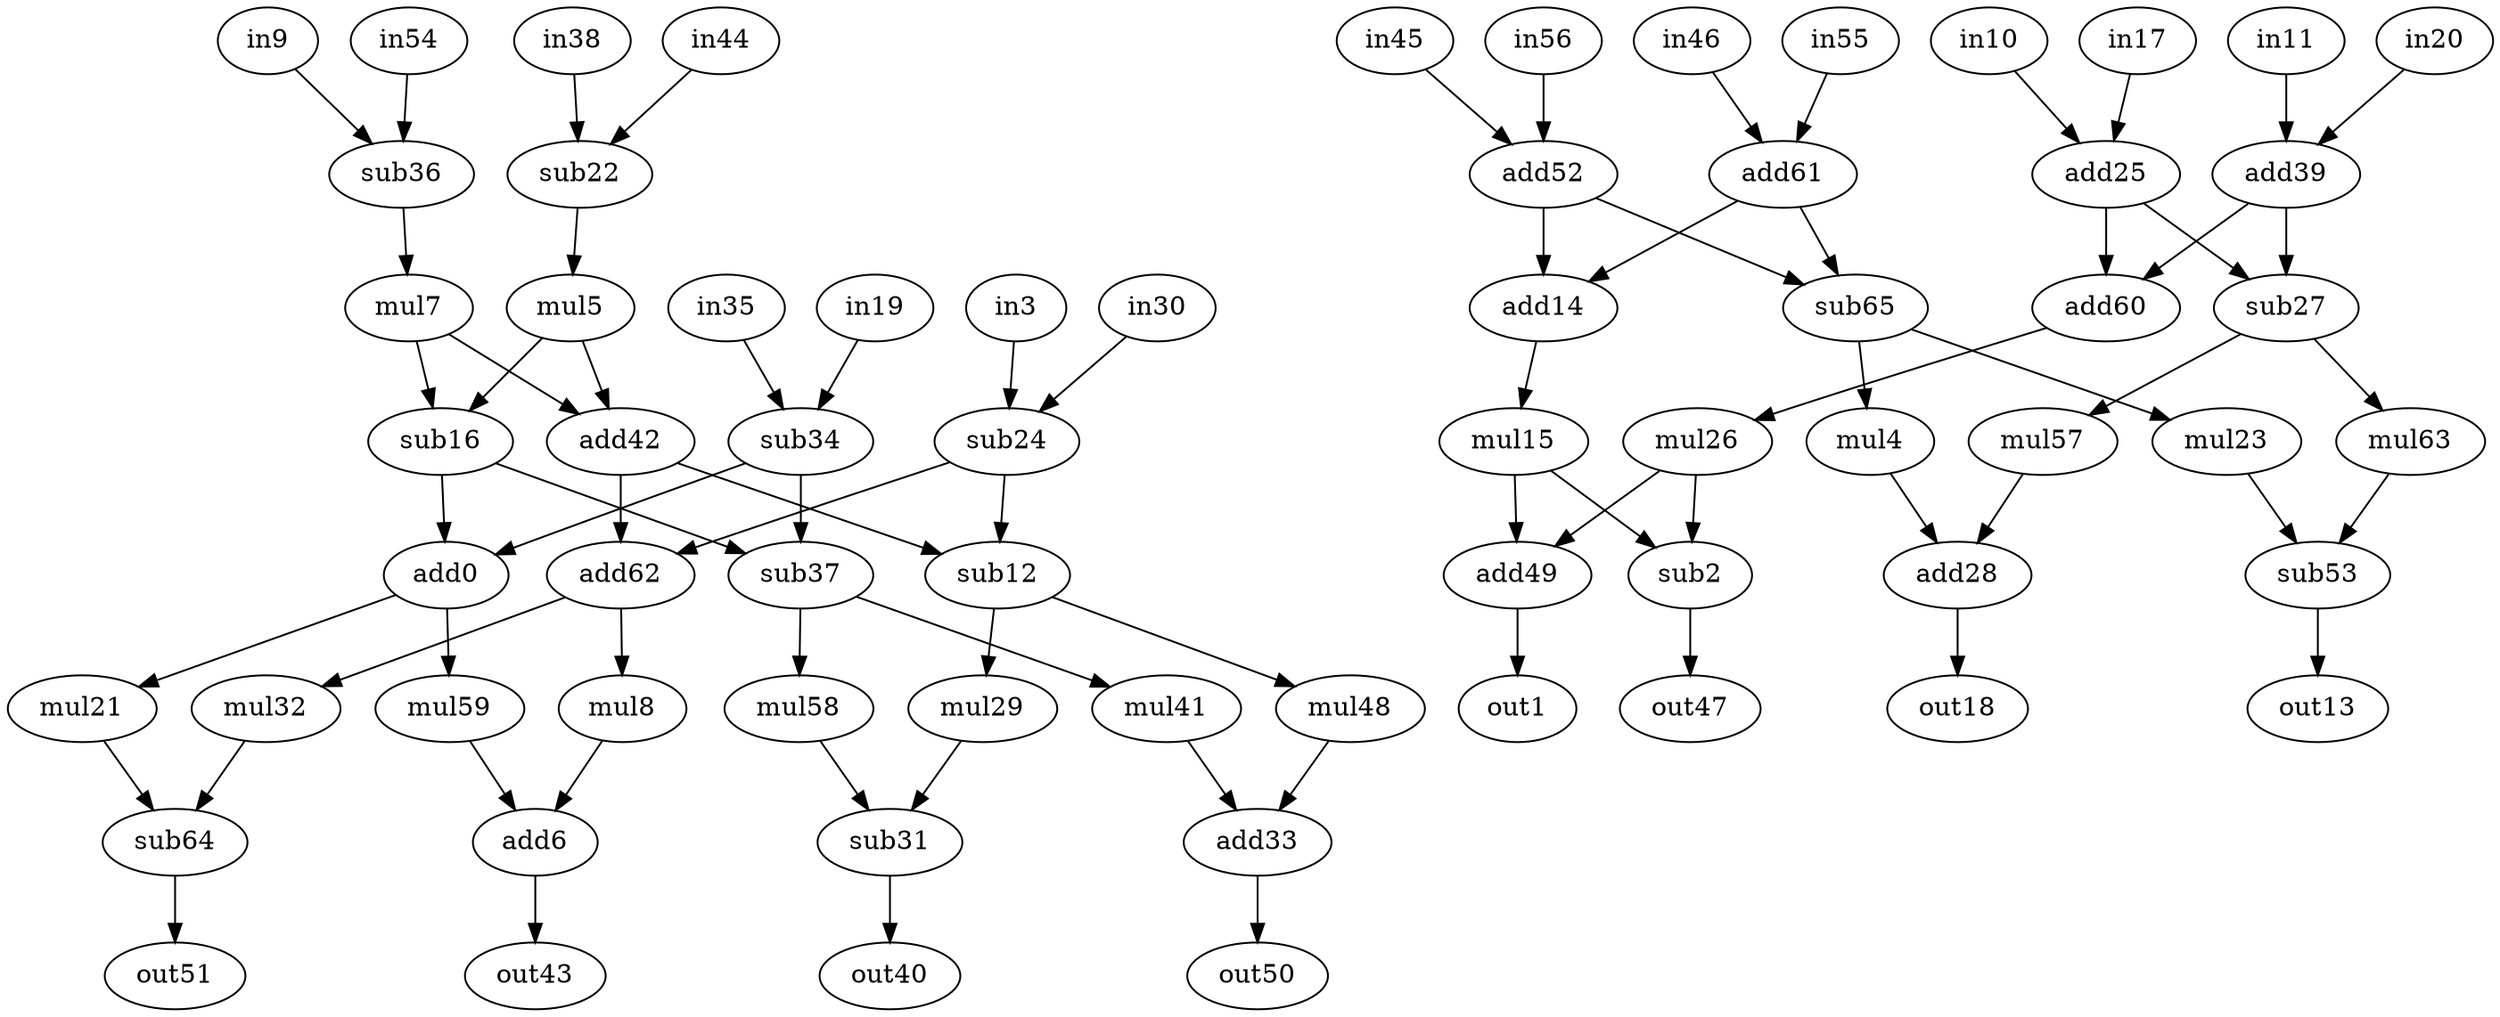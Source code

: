 digraph "cosine1" {
0 [alap=4, asap=4, label=add0, op=add];
1 [alap=5, asap=5, label=out1, op=out];
2 [alap=4, asap=4, label=sub2, op=sub];
3 [alap=2, asap=0, label=in3, op=in];
4 [alap=3, asap=3, label=mul4, op=muli, value=2];
5 [alap=2, asap=2, label=mul5, op=muli, value=2];
6 [alap=6, asap=6, label=add6, op=add];
7 [alap=2, asap=2, label=mul7, op=muli, value=2];
8 [alap=5, asap=5, label=mul8, op=muli, value=2];
9 [alap=0, asap=0, label=in9, op=in];
10 [alap=0, asap=0, label=in10, op=in];
11 [alap=0, asap=0, label=in11, op=in];
12 [alap=4, asap=4, label=sub12, op=sub];
13 [alap=5, asap=5, label=out13, op=out];
14 [alap=2, asap=2, label=add14, op=add];
15 [alap=3, asap=3, label=mul15, op=muli, value=2];
16 [alap=3, asap=3, label=sub16, op=sub];
17 [alap=0, asap=0, label=in17, op=in];
18 [alap=5, asap=5, label=out18, op=out];
19 [alap=2, asap=0, label=in19, op=in];
20 [alap=0, asap=0, label=in20, op=in];
21 [alap=5, asap=5, label=mul21, op=muli, value=2];
22 [alap=1, asap=1, label=sub22, op=sub];
23 [alap=3, asap=3, label=mul23, op=muli, value=2];
24 [alap=3, asap=1, label=sub24, op=sub];
25 [alap=1, asap=1, label=add25, op=add];
26 [alap=3, asap=3, label=mul26, op=muli, value=2];
27 [alap=2, asap=2, label=sub27, op=sub];
28 [alap=4, asap=4, label=add28, op=add];
29 [alap=5, asap=5, label=mul29, op=muli, value=2];
30 [alap=2, asap=0, label=in30, op=in];
31 [alap=6, asap=6, label=sub31, op=sub];
32 [alap=5, asap=5, label=mul32, op=muli, value=2];
33 [alap=6, asap=6, label=add33, op=add];
34 [alap=3, asap=1, label=sub34, op=sub];
35 [alap=2, asap=0, label=in35, op=in];
36 [alap=1, asap=1, label=sub36, op=sub];
37 [alap=4, asap=4, label=sub37, op=sub];
38 [alap=0, asap=0, label=in38, op=in];
39 [alap=1, asap=1, label=add39, op=add];
40 [alap=7, asap=7, label=out40, op=out];
41 [alap=5, asap=5, label=mul41, op=muli, value=2];
42 [alap=3, asap=3, label=add42, op=add];
43 [alap=7, asap=7, label=out43, op=out];
44 [alap=0, asap=0, label=in44, op=in];
45 [alap=0, asap=0, label=in45, op=in];
46 [alap=0, asap=0, label=in46, op=in];
47 [alap=5, asap=5, label=out47, op=out];
48 [alap=5, asap=5, label=mul48, op=muli, value=2];
49 [alap=4, asap=4, label=add49, op=add];
50 [alap=7, asap=7, label=out50, op=out];
51 [alap=7, asap=7, label=out51, op=out];
52 [alap=1, asap=1, label=add52, op=add];
53 [alap=4, asap=4, label=sub53, op=sub];
54 [alap=0, asap=0, label=in54, op=in];
55 [alap=0, asap=0, label=in55, op=in];
56 [alap=0, asap=0, label=in56, op=in];
57 [alap=3, asap=3, label=mul57, op=muli, value=2];
58 [alap=5, asap=5, label=mul58, op=muli, value=2];
59 [alap=5, asap=5, label=mul59, op=muli, value=2];
60 [alap=2, asap=2, label=add60, op=add];
61 [alap=1, asap=1, label=add61, op=add];
62 [alap=4, asap=4, label=add62, op=add];
63 [alap=3, asap=3, label=mul63, op=muli, value=2];
64 [alap=6, asap=6, label=sub64, op=sub];
65 [alap=2, asap=2, label=sub65, op=sub];
0 -> 21  [port=0, w=0];
0 -> 59  [port=0, w=0];
2 -> 47  [port=0, w=0];
3 -> 24  [port=0, w=0];
4 -> 28  [port=0, w=0];
5 -> 42  [port=0, w=0];
5 -> 16  [port=0, w=0];
6 -> 43  [port=0, w=0];
7 -> 42  [port=1, w=0];
7 -> 16  [port=1, w=0];
8 -> 6  [port=0, w=0];
9 -> 36  [port=0, w=0];
10 -> 25  [port=0, w=0];
11 -> 39  [port=0, w=0];
12 -> 48  [port=0, w=0];
12 -> 29  [port=0, w=0];
14 -> 15  [port=0, w=0];
15 -> 49  [port=0, w=0];
15 -> 2  [port=0, w=0];
16 -> 0  [port=0, w=0];
16 -> 37  [port=0, w=0];
17 -> 25  [port=1, w=0];
19 -> 34  [port=0, w=0];
20 -> 39  [port=1, w=0];
21 -> 64  [port=0, w=0];
22 -> 5  [port=0, w=0];
23 -> 53  [port=0, w=0];
24 -> 62  [port=0, w=0];
24 -> 12  [port=0, w=0];
25 -> 60  [port=0, w=0];
25 -> 27  [port=0, w=0];
26 -> 49  [port=1, w=0];
26 -> 2  [port=1, w=0];
27 -> 63  [port=0, w=0];
27 -> 57  [port=0, w=0];
28 -> 18  [port=0, w=0];
29 -> 31  [port=0, w=0];
30 -> 24  [port=1, w=0];
31 -> 40  [port=0, w=0];
32 -> 64  [port=1, w=0];
33 -> 50  [port=0, w=0];
34 -> 37  [port=1, w=0];
34 -> 0  [port=1, w=0];
35 -> 34  [port=1, w=0];
36 -> 7  [port=0, w=0];
37 -> 41  [port=0, w=0];
37 -> 58  [port=0, w=0];
38 -> 22  [port=0, w=0];
39 -> 60  [port=1, w=0];
39 -> 27  [port=1, w=0];
41 -> 33  [port=0, w=0];
42 -> 12  [port=1, w=0];
42 -> 62  [port=1, w=0];
44 -> 22  [port=1, w=0];
45 -> 52  [port=0, w=0];
46 -> 61  [port=0, w=0];
48 -> 33  [port=1, w=0];
49 -> 1  [port=0, w=0];
52 -> 65  [port=0, w=0];
52 -> 14  [port=0, w=0];
53 -> 13  [port=0, w=0];
54 -> 36  [port=1, w=0];
55 -> 61  [port=1, w=0];
56 -> 52  [port=1, w=0];
57 -> 28  [port=1, w=0];
58 -> 31  [port=1, w=0];
59 -> 6  [port=1, w=0];
60 -> 26  [port=0, w=0];
61 -> 14  [port=1, w=0];
61 -> 65  [port=1, w=0];
62 -> 8  [port=0, w=0];
62 -> 32  [port=0, w=0];
63 -> 53  [port=1, w=0];
64 -> 51  [port=0, w=0];
65 -> 23  [port=0, w=0];
65 -> 4  [port=0, w=0];
}
